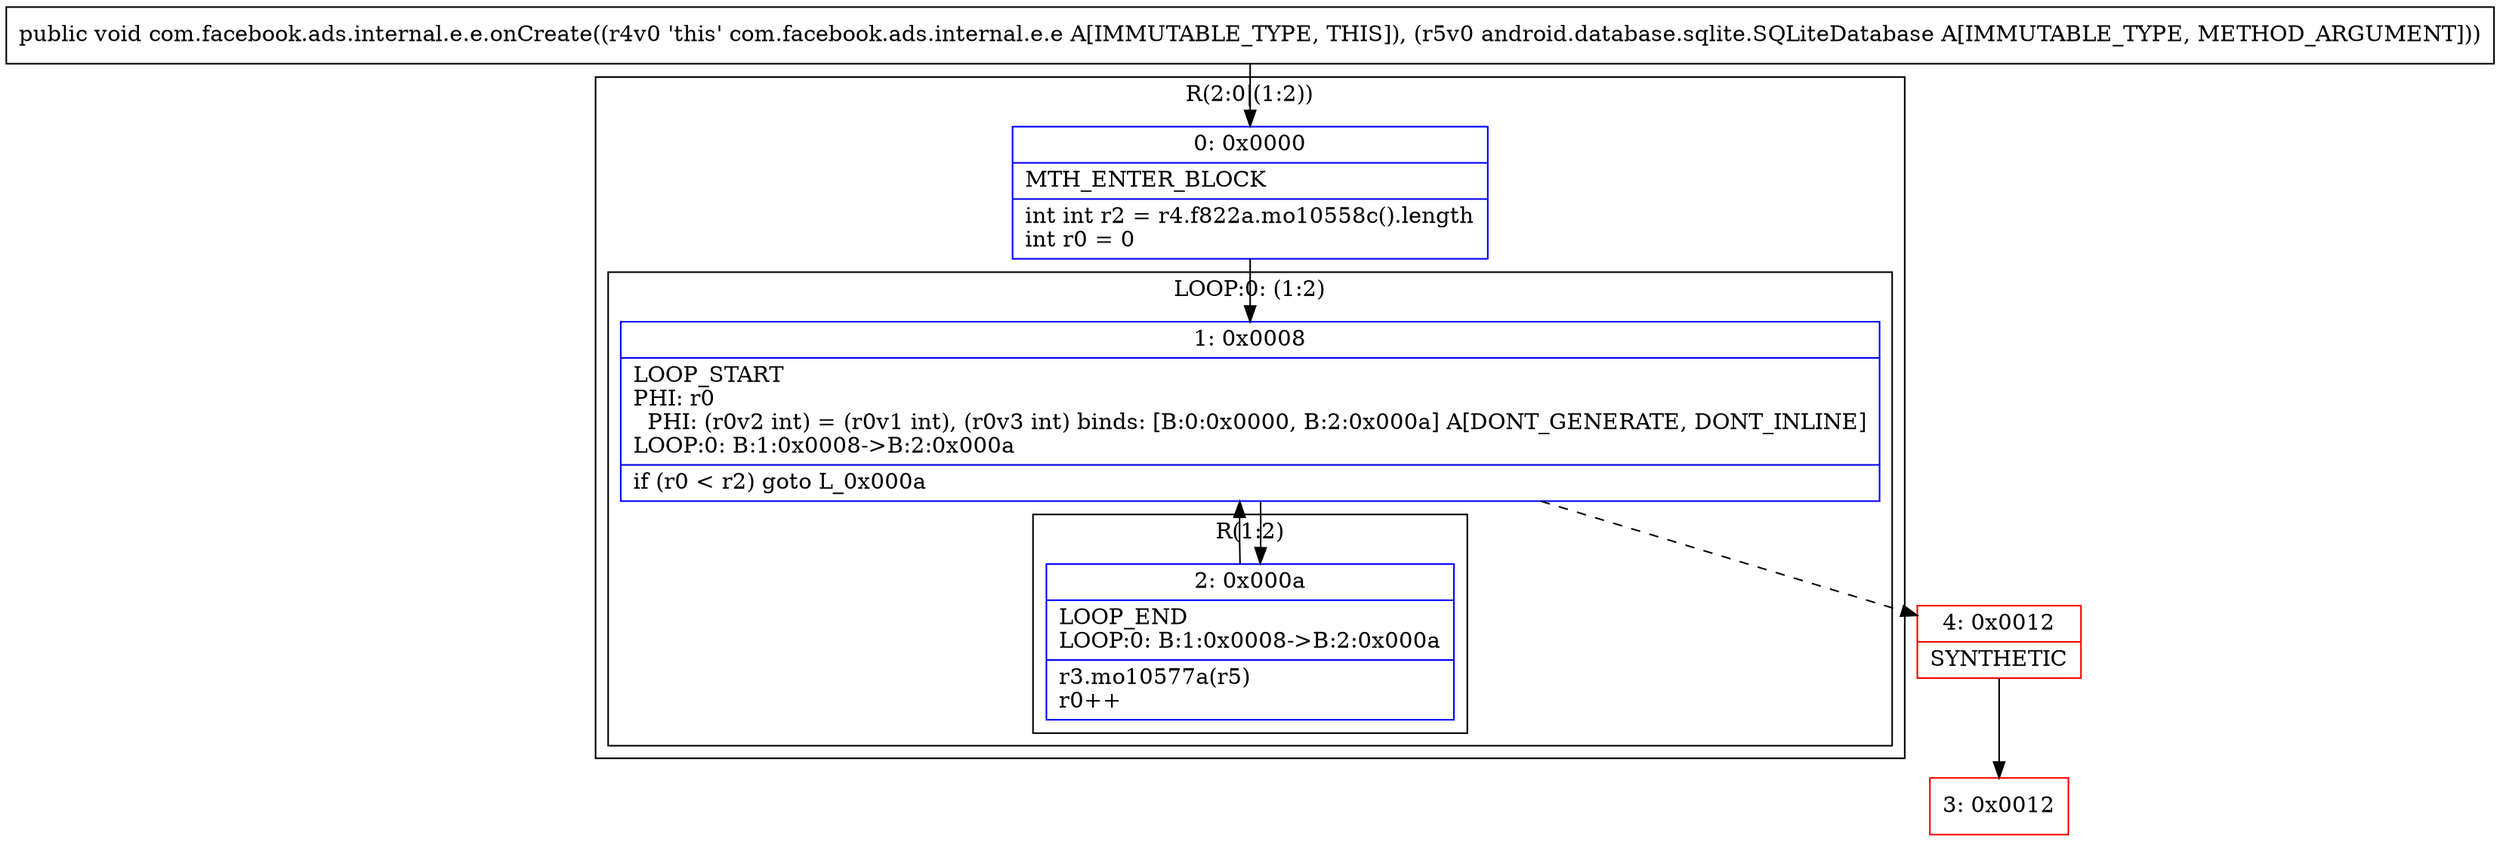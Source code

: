 digraph "CFG forcom.facebook.ads.internal.e.e.onCreate(Landroid\/database\/sqlite\/SQLiteDatabase;)V" {
subgraph cluster_Region_1516700139 {
label = "R(2:0|(1:2))";
node [shape=record,color=blue];
Node_0 [shape=record,label="{0\:\ 0x0000|MTH_ENTER_BLOCK\l|int int r2 = r4.f822a.mo10558c().length\lint r0 = 0\l}"];
subgraph cluster_LoopRegion_1418981903 {
label = "LOOP:0: (1:2)";
node [shape=record,color=blue];
Node_1 [shape=record,label="{1\:\ 0x0008|LOOP_START\lPHI: r0 \l  PHI: (r0v2 int) = (r0v1 int), (r0v3 int) binds: [B:0:0x0000, B:2:0x000a] A[DONT_GENERATE, DONT_INLINE]\lLOOP:0: B:1:0x0008\-\>B:2:0x000a\l|if (r0 \< r2) goto L_0x000a\l}"];
subgraph cluster_Region_227821235 {
label = "R(1:2)";
node [shape=record,color=blue];
Node_2 [shape=record,label="{2\:\ 0x000a|LOOP_END\lLOOP:0: B:1:0x0008\-\>B:2:0x000a\l|r3.mo10577a(r5)\lr0++\l}"];
}
}
}
Node_3 [shape=record,color=red,label="{3\:\ 0x0012}"];
Node_4 [shape=record,color=red,label="{4\:\ 0x0012|SYNTHETIC\l}"];
MethodNode[shape=record,label="{public void com.facebook.ads.internal.e.e.onCreate((r4v0 'this' com.facebook.ads.internal.e.e A[IMMUTABLE_TYPE, THIS]), (r5v0 android.database.sqlite.SQLiteDatabase A[IMMUTABLE_TYPE, METHOD_ARGUMENT])) }"];
MethodNode -> Node_0;
Node_0 -> Node_1;
Node_1 -> Node_2;
Node_1 -> Node_4[style=dashed];
Node_2 -> Node_1;
Node_4 -> Node_3;
}


